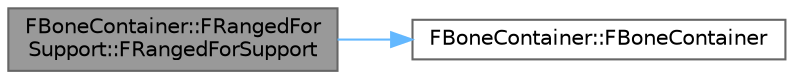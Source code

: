 digraph "FBoneContainer::FRangedForSupport::FRangedForSupport"
{
 // INTERACTIVE_SVG=YES
 // LATEX_PDF_SIZE
  bgcolor="transparent";
  edge [fontname=Helvetica,fontsize=10,labelfontname=Helvetica,labelfontsize=10];
  node [fontname=Helvetica,fontsize=10,shape=box,height=0.2,width=0.4];
  rankdir="LR";
  Node1 [id="Node000001",label="FBoneContainer::FRangedFor\lSupport::FRangedForSupport",height=0.2,width=0.4,color="gray40", fillcolor="grey60", style="filled", fontcolor="black",tooltip=" "];
  Node1 -> Node2 [id="edge1_Node000001_Node000002",color="steelblue1",style="solid",tooltip=" "];
  Node2 [id="Node000002",label="FBoneContainer::FBoneContainer",height=0.2,width=0.4,color="grey40", fillcolor="white", style="filled",URL="$d2/d4f/structFBoneContainer.html#a2de0cf6af0f236ef8e13cd071764c624",tooltip=" "];
}
